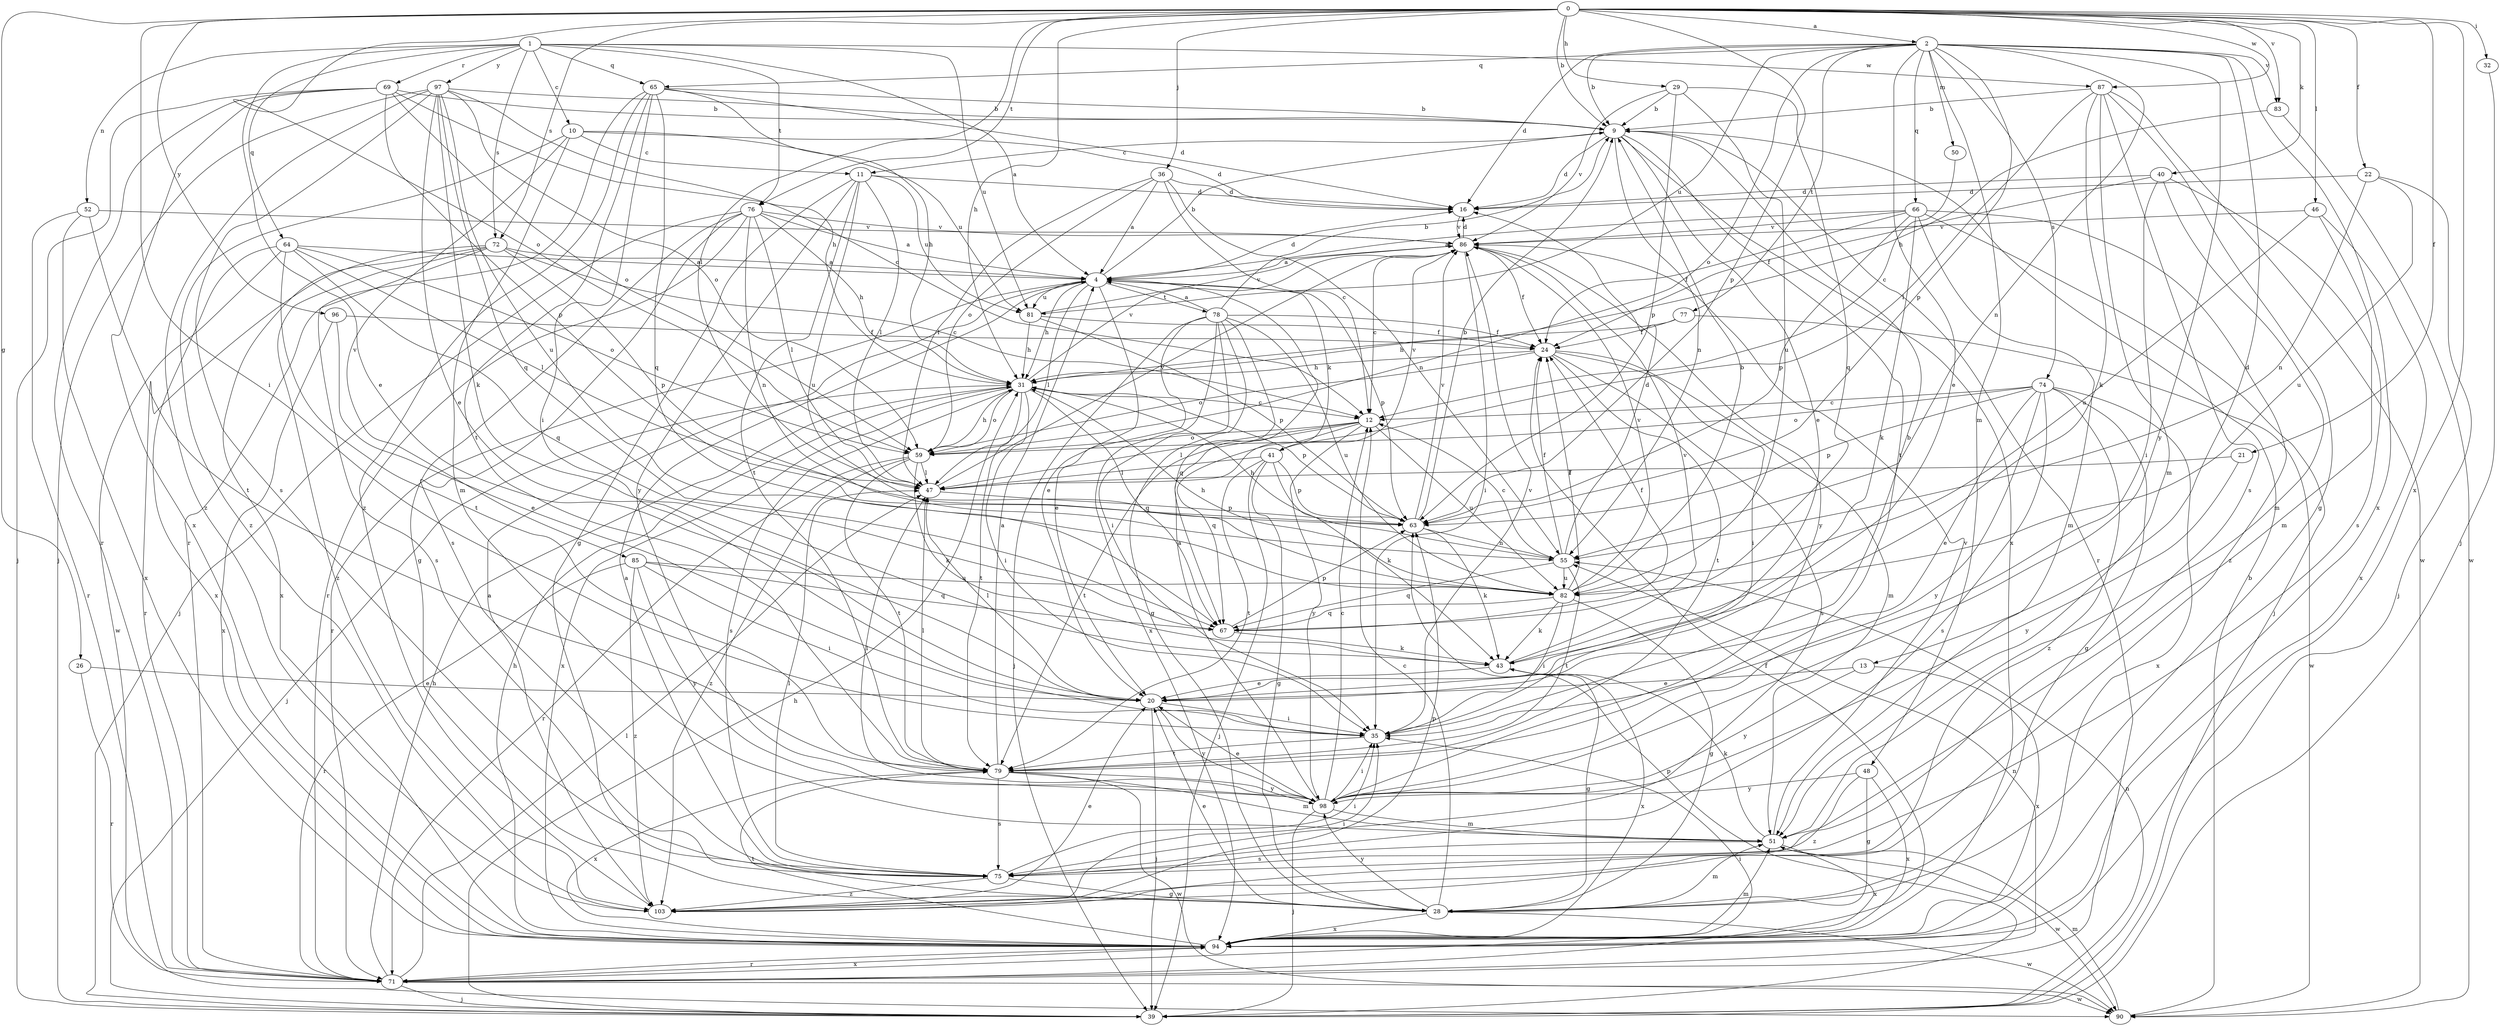 strict digraph  {
0;
1;
2;
4;
9;
10;
11;
12;
13;
16;
20;
21;
22;
24;
26;
28;
29;
31;
32;
35;
36;
39;
40;
41;
43;
46;
47;
48;
50;
51;
52;
55;
59;
63;
64;
65;
66;
67;
69;
71;
72;
74;
75;
76;
77;
78;
79;
81;
82;
83;
85;
86;
87;
90;
94;
96;
97;
98;
103;
0 -> 2  [label=a];
0 -> 9  [label=b];
0 -> 21  [label=f];
0 -> 22  [label=f];
0 -> 26  [label=g];
0 -> 29  [label=h];
0 -> 31  [label=h];
0 -> 32  [label=i];
0 -> 35  [label=i];
0 -> 36  [label=j];
0 -> 40  [label=k];
0 -> 46  [label=l];
0 -> 47  [label=l];
0 -> 59  [label=o];
0 -> 63  [label=p];
0 -> 72  [label=s];
0 -> 76  [label=t];
0 -> 83  [label=v];
0 -> 87  [label=w];
0 -> 94  [label=x];
0 -> 96  [label=y];
1 -> 4  [label=a];
1 -> 10  [label=c];
1 -> 20  [label=e];
1 -> 52  [label=n];
1 -> 64  [label=q];
1 -> 65  [label=q];
1 -> 69  [label=r];
1 -> 72  [label=s];
1 -> 76  [label=t];
1 -> 81  [label=u];
1 -> 87  [label=w];
1 -> 97  [label=y];
2 -> 9  [label=b];
2 -> 13  [label=d];
2 -> 16  [label=d];
2 -> 20  [label=e];
2 -> 48  [label=m];
2 -> 50  [label=m];
2 -> 55  [label=n];
2 -> 59  [label=o];
2 -> 63  [label=p];
2 -> 65  [label=q];
2 -> 66  [label=q];
2 -> 74  [label=s];
2 -> 77  [label=t];
2 -> 81  [label=u];
2 -> 83  [label=v];
2 -> 94  [label=x];
2 -> 98  [label=y];
4 -> 9  [label=b];
4 -> 16  [label=d];
4 -> 20  [label=e];
4 -> 31  [label=h];
4 -> 41  [label=k];
4 -> 47  [label=l];
4 -> 63  [label=p];
4 -> 71  [label=r];
4 -> 78  [label=t];
4 -> 81  [label=u];
9 -> 11  [label=c];
9 -> 16  [label=d];
9 -> 20  [label=e];
9 -> 55  [label=n];
9 -> 71  [label=r];
9 -> 79  [label=t];
9 -> 94  [label=x];
10 -> 11  [label=c];
10 -> 16  [label=d];
10 -> 51  [label=m];
10 -> 81  [label=u];
10 -> 85  [label=v];
10 -> 103  [label=z];
11 -> 16  [label=d];
11 -> 28  [label=g];
11 -> 47  [label=l];
11 -> 79  [label=t];
11 -> 81  [label=u];
11 -> 82  [label=u];
11 -> 98  [label=y];
12 -> 47  [label=l];
12 -> 59  [label=o];
12 -> 67  [label=q];
12 -> 79  [label=t];
12 -> 82  [label=u];
12 -> 98  [label=y];
13 -> 20  [label=e];
13 -> 94  [label=x];
13 -> 98  [label=y];
16 -> 86  [label=v];
20 -> 35  [label=i];
20 -> 39  [label=j];
20 -> 47  [label=l];
20 -> 98  [label=y];
21 -> 47  [label=l];
21 -> 98  [label=y];
22 -> 16  [label=d];
22 -> 39  [label=j];
22 -> 55  [label=n];
22 -> 82  [label=u];
24 -> 31  [label=h];
24 -> 35  [label=i];
24 -> 51  [label=m];
24 -> 59  [label=o];
24 -> 75  [label=s];
24 -> 79  [label=t];
26 -> 20  [label=e];
26 -> 71  [label=r];
28 -> 12  [label=c];
28 -> 20  [label=e];
28 -> 51  [label=m];
28 -> 90  [label=w];
28 -> 94  [label=x];
28 -> 98  [label=y];
29 -> 9  [label=b];
29 -> 63  [label=p];
29 -> 67  [label=q];
29 -> 82  [label=u];
29 -> 86  [label=v];
31 -> 12  [label=c];
31 -> 35  [label=i];
31 -> 39  [label=j];
31 -> 59  [label=o];
31 -> 63  [label=p];
31 -> 67  [label=q];
31 -> 75  [label=s];
31 -> 79  [label=t];
31 -> 86  [label=v];
31 -> 94  [label=x];
32 -> 39  [label=j];
35 -> 9  [label=b];
35 -> 79  [label=t];
35 -> 86  [label=v];
36 -> 4  [label=a];
36 -> 12  [label=c];
36 -> 16  [label=d];
36 -> 47  [label=l];
36 -> 55  [label=n];
36 -> 59  [label=o];
39 -> 31  [label=h];
39 -> 55  [label=n];
39 -> 63  [label=p];
40 -> 16  [label=d];
40 -> 24  [label=f];
40 -> 35  [label=i];
40 -> 51  [label=m];
40 -> 75  [label=s];
41 -> 28  [label=g];
41 -> 39  [label=j];
41 -> 43  [label=k];
41 -> 47  [label=l];
41 -> 63  [label=p];
41 -> 79  [label=t];
41 -> 86  [label=v];
43 -> 20  [label=e];
43 -> 28  [label=g];
43 -> 86  [label=v];
43 -> 94  [label=x];
46 -> 51  [label=m];
46 -> 82  [label=u];
46 -> 86  [label=v];
46 -> 94  [label=x];
47 -> 63  [label=p];
47 -> 86  [label=v];
48 -> 28  [label=g];
48 -> 94  [label=x];
48 -> 98  [label=y];
48 -> 103  [label=z];
50 -> 12  [label=c];
51 -> 43  [label=k];
51 -> 75  [label=s];
51 -> 86  [label=v];
51 -> 90  [label=w];
51 -> 94  [label=x];
52 -> 71  [label=r];
52 -> 79  [label=t];
52 -> 86  [label=v];
52 -> 94  [label=x];
55 -> 12  [label=c];
55 -> 16  [label=d];
55 -> 24  [label=f];
55 -> 31  [label=h];
55 -> 67  [label=q];
55 -> 79  [label=t];
55 -> 82  [label=u];
59 -> 31  [label=h];
59 -> 43  [label=k];
59 -> 47  [label=l];
59 -> 71  [label=r];
59 -> 79  [label=t];
59 -> 103  [label=z];
63 -> 9  [label=b];
63 -> 43  [label=k];
63 -> 55  [label=n];
63 -> 86  [label=v];
64 -> 4  [label=a];
64 -> 47  [label=l];
64 -> 59  [label=o];
64 -> 67  [label=q];
64 -> 79  [label=t];
64 -> 90  [label=w];
64 -> 94  [label=x];
65 -> 9  [label=b];
65 -> 16  [label=d];
65 -> 31  [label=h];
65 -> 35  [label=i];
65 -> 67  [label=q];
65 -> 71  [label=r];
65 -> 79  [label=t];
65 -> 103  [label=z];
66 -> 4  [label=a];
66 -> 24  [label=f];
66 -> 39  [label=j];
66 -> 43  [label=k];
66 -> 51  [label=m];
66 -> 63  [label=p];
66 -> 86  [label=v];
66 -> 103  [label=z];
67 -> 24  [label=f];
67 -> 43  [label=k];
67 -> 63  [label=p];
69 -> 9  [label=b];
69 -> 12  [label=c];
69 -> 39  [label=j];
69 -> 59  [label=o];
69 -> 63  [label=p];
69 -> 71  [label=r];
69 -> 94  [label=x];
71 -> 24  [label=f];
71 -> 31  [label=h];
71 -> 35  [label=i];
71 -> 39  [label=j];
71 -> 47  [label=l];
71 -> 55  [label=n];
71 -> 90  [label=w];
71 -> 94  [label=x];
72 -> 4  [label=a];
72 -> 12  [label=c];
72 -> 63  [label=p];
72 -> 71  [label=r];
72 -> 75  [label=s];
72 -> 94  [label=x];
72 -> 103  [label=z];
74 -> 12  [label=c];
74 -> 20  [label=e];
74 -> 28  [label=g];
74 -> 59  [label=o];
74 -> 63  [label=p];
74 -> 75  [label=s];
74 -> 94  [label=x];
74 -> 98  [label=y];
74 -> 103  [label=z];
75 -> 4  [label=a];
75 -> 28  [label=g];
75 -> 35  [label=i];
75 -> 47  [label=l];
75 -> 103  [label=z];
76 -> 4  [label=a];
76 -> 28  [label=g];
76 -> 31  [label=h];
76 -> 39  [label=j];
76 -> 47  [label=l];
76 -> 55  [label=n];
76 -> 71  [label=r];
76 -> 75  [label=s];
76 -> 86  [label=v];
77 -> 24  [label=f];
77 -> 31  [label=h];
77 -> 90  [label=w];
78 -> 4  [label=a];
78 -> 9  [label=b];
78 -> 20  [label=e];
78 -> 24  [label=f];
78 -> 28  [label=g];
78 -> 35  [label=i];
78 -> 39  [label=j];
78 -> 67  [label=q];
78 -> 82  [label=u];
78 -> 94  [label=x];
79 -> 4  [label=a];
79 -> 47  [label=l];
79 -> 51  [label=m];
79 -> 75  [label=s];
79 -> 90  [label=w];
79 -> 94  [label=x];
79 -> 98  [label=y];
81 -> 24  [label=f];
81 -> 31  [label=h];
81 -> 63  [label=p];
81 -> 86  [label=v];
82 -> 9  [label=b];
82 -> 24  [label=f];
82 -> 28  [label=g];
82 -> 31  [label=h];
82 -> 35  [label=i];
82 -> 43  [label=k];
82 -> 67  [label=q];
82 -> 86  [label=v];
83 -> 31  [label=h];
83 -> 90  [label=w];
85 -> 35  [label=i];
85 -> 67  [label=q];
85 -> 71  [label=r];
85 -> 82  [label=u];
85 -> 98  [label=y];
85 -> 103  [label=z];
86 -> 4  [label=a];
86 -> 12  [label=c];
86 -> 16  [label=d];
86 -> 24  [label=f];
86 -> 35  [label=i];
86 -> 98  [label=y];
87 -> 9  [label=b];
87 -> 28  [label=g];
87 -> 43  [label=k];
87 -> 47  [label=l];
87 -> 51  [label=m];
87 -> 75  [label=s];
87 -> 90  [label=w];
90 -> 9  [label=b];
90 -> 51  [label=m];
94 -> 31  [label=h];
94 -> 51  [label=m];
94 -> 71  [label=r];
94 -> 79  [label=t];
96 -> 20  [label=e];
96 -> 24  [label=f];
96 -> 94  [label=x];
97 -> 9  [label=b];
97 -> 20  [label=e];
97 -> 31  [label=h];
97 -> 39  [label=j];
97 -> 43  [label=k];
97 -> 59  [label=o];
97 -> 67  [label=q];
97 -> 75  [label=s];
97 -> 82  [label=u];
97 -> 103  [label=z];
98 -> 4  [label=a];
98 -> 12  [label=c];
98 -> 20  [label=e];
98 -> 35  [label=i];
98 -> 39  [label=j];
98 -> 47  [label=l];
98 -> 51  [label=m];
103 -> 4  [label=a];
103 -> 20  [label=e];
103 -> 35  [label=i];
103 -> 63  [label=p];
}
